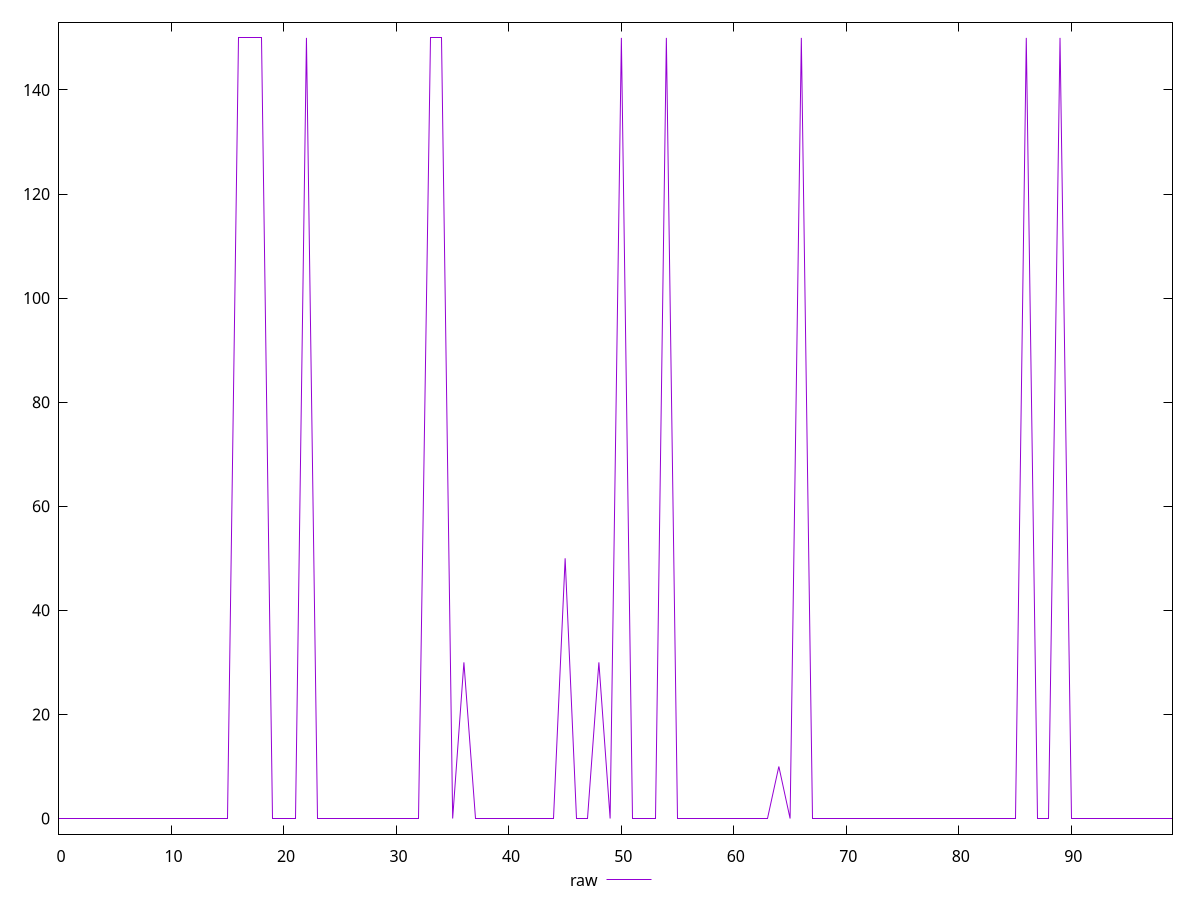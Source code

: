 reset

$raw <<EOF
0 0
1 0
2 0
3 0
4 0
5 0
6 0
7 0
8 0
9 0
10 0
11 0
12 0
13 0
14 0
15 0
16 150
17 150
18 150
19 0
20 0
21 0
22 150
23 0
24 0
25 0
26 0
27 0
28 0
29 0
30 0
31 0
32 0
33 150
34 150
35 0
36 30
37 0
38 0
39 0
40 0
41 0
42 0
43 0
44 0
45 50
46 0
47 0
48 30
49 0
50 150
51 0
52 0
53 0
54 150
55 0
56 0
57 0
58 0
59 0
60 0
61 0
62 0
63 0
64 10
65 0
66 150
67 0
68 0
69 0
70 0
71 0
72 0
73 0
74 0
75 0
76 0
77 0
78 0
79 0
80 0
81 0
82 0
83 0
84 0
85 0
86 150
87 0
88 0
89 150
90 0
91 0
92 0
93 0
94 0
95 0
96 0
97 0
98 0
99 0
EOF

set key outside below
set xrange [0:99]
set yrange [-3:153]
set trange [-3:153]
set terminal svg size 640, 500 enhanced background rgb 'white'
set output "report_00019_2021-02-10T18-14-37.922Z//unminified-javascript/samples/pages+cached/raw/values.svg"

plot $raw title "raw" with line

reset
